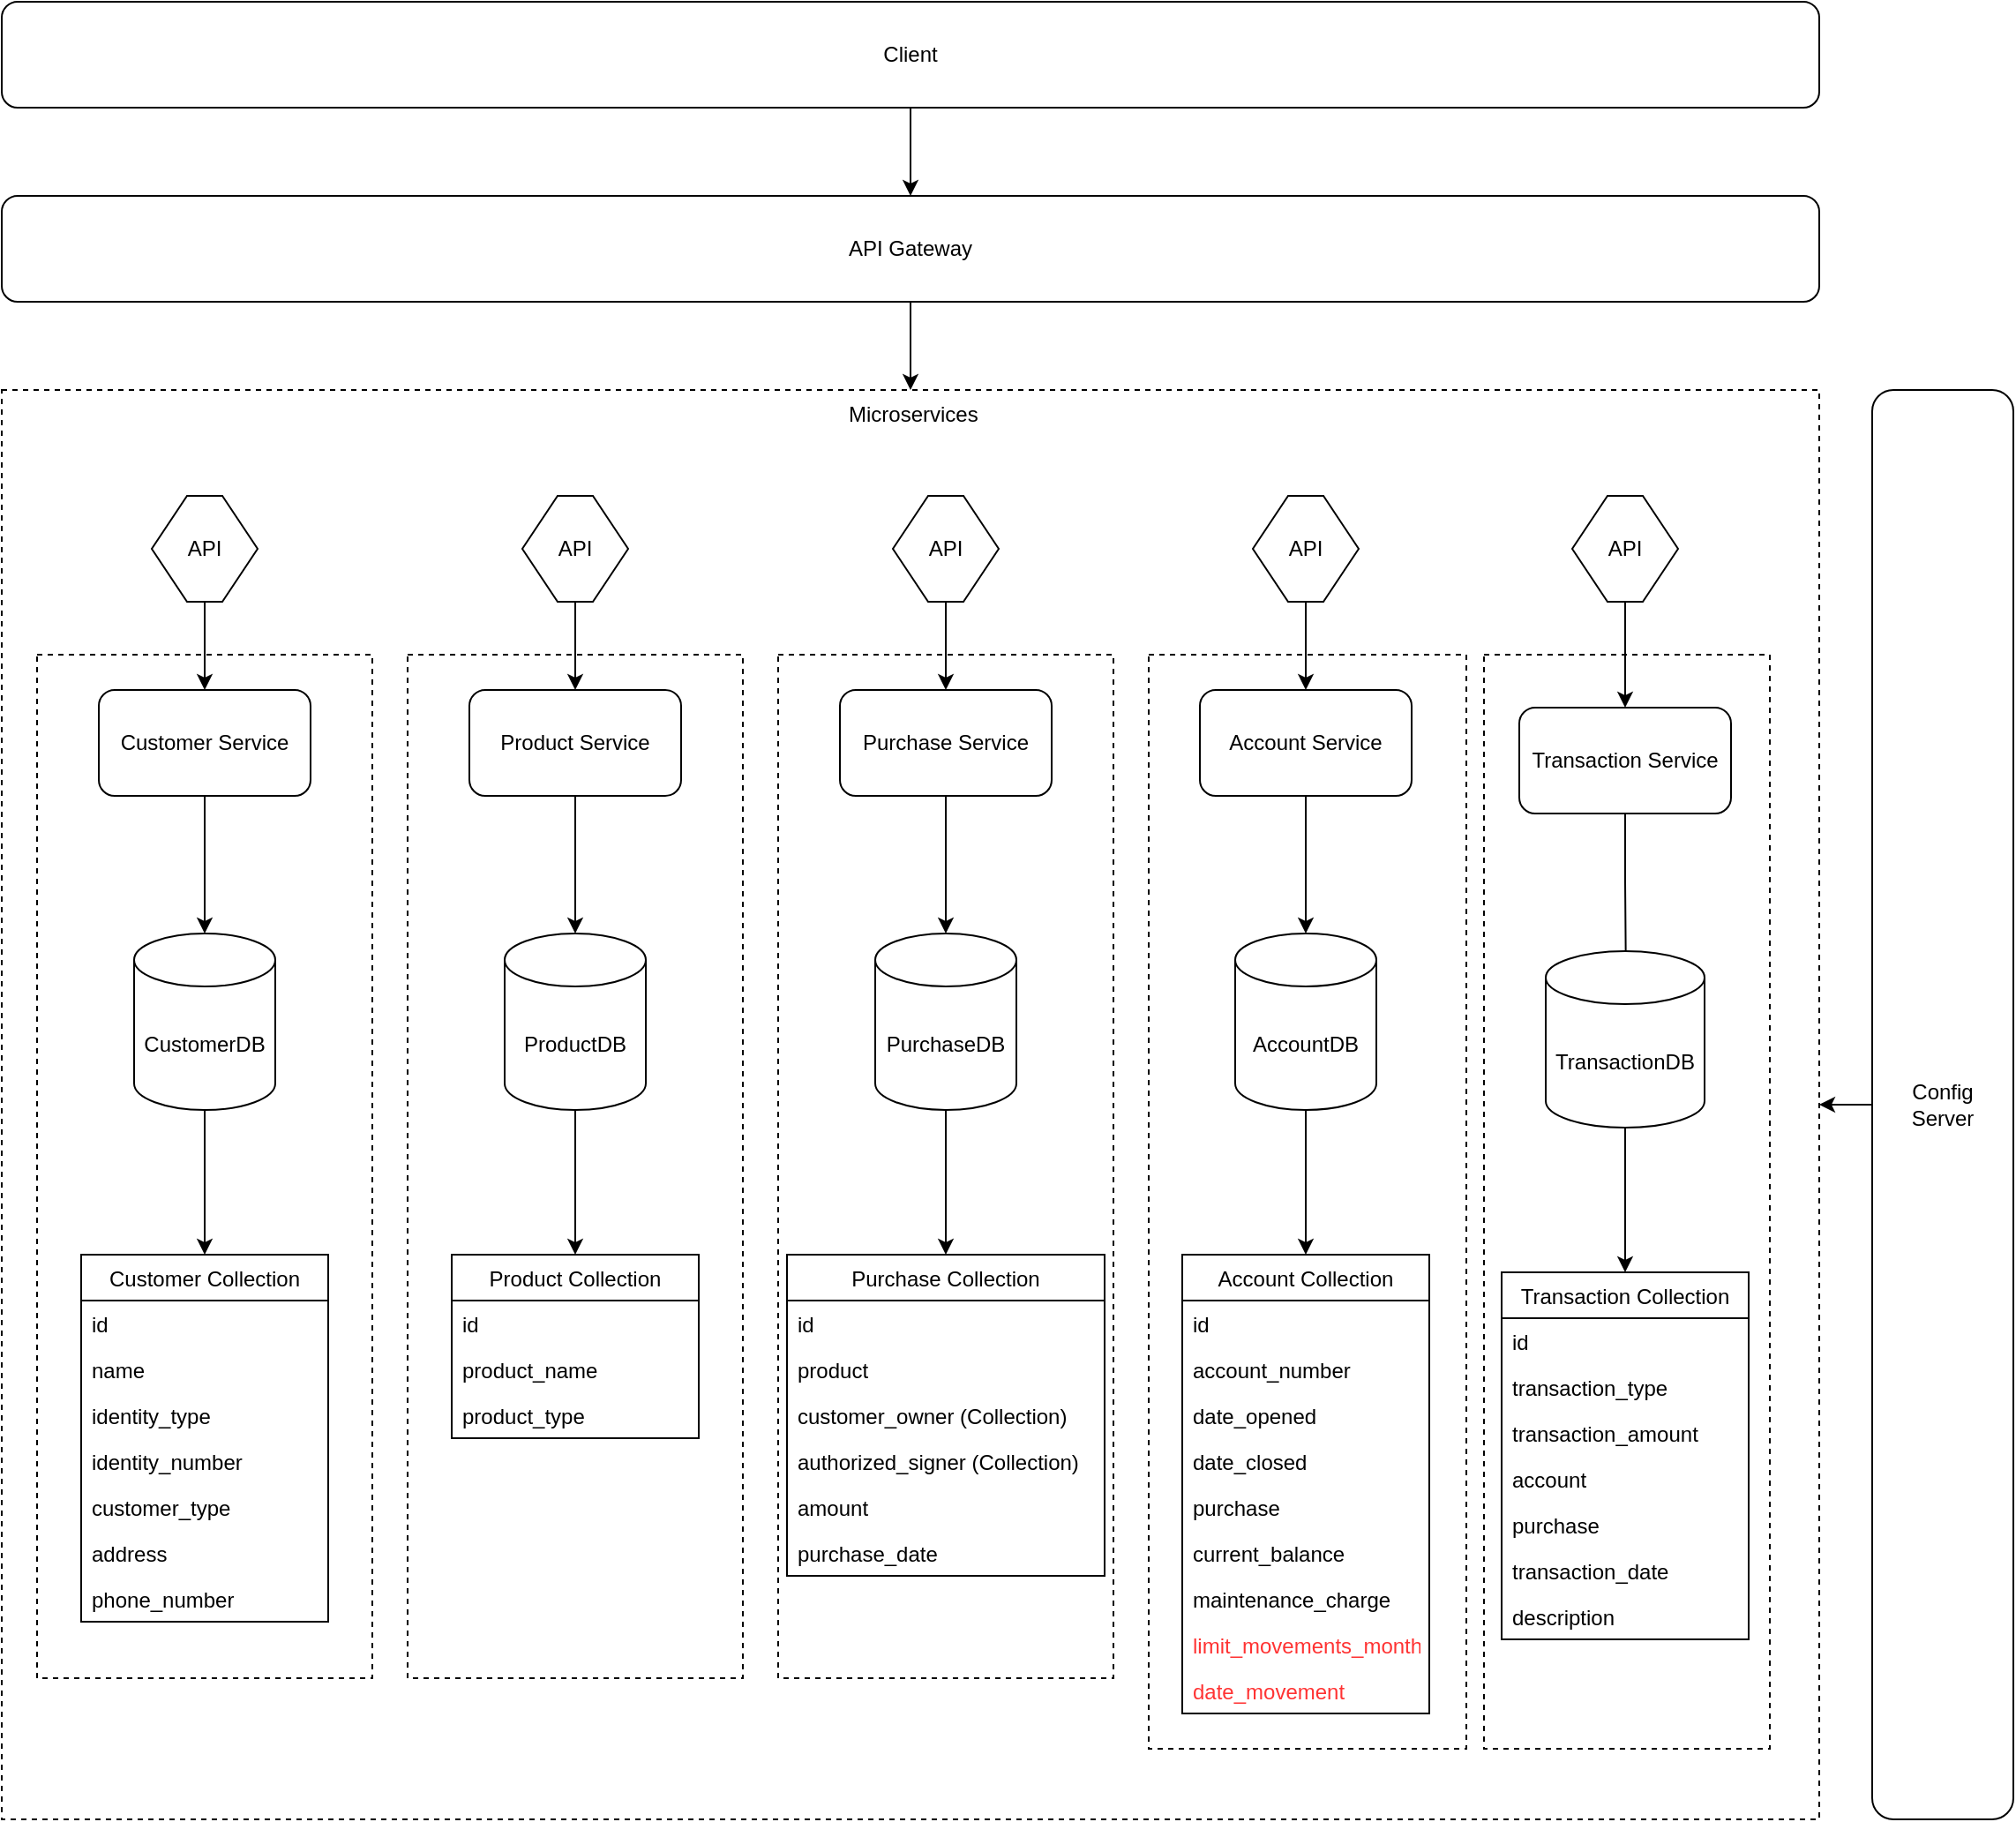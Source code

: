 <mxfile version="14.7.8" type="device"><diagram id="pKJvG7TAje2lqzDTkWY_" name="Page-1"><mxGraphModel dx="2031" dy="1134" grid="1" gridSize="10" guides="1" tooltips="1" connect="1" arrows="1" fold="1" page="1" pageScale="1" pageWidth="827" pageHeight="1169" math="0" shadow="0"><root><mxCell id="0"/><mxCell id="1" parent="0"/><mxCell id="FrY8g88zL_tF-_V9Ncqe-12" value="&amp;nbsp;Microservices" style="rounded=0;whiteSpace=wrap;html=1;align=center;verticalAlign=top;dashed=1;" vertex="1" parent="1"><mxGeometry x="80" y="260" width="1030" height="810" as="geometry"/></mxCell><mxCell id="FrY8g88zL_tF-_V9Ncqe-121" value="" style="rounded=0;whiteSpace=wrap;html=1;dashed=1;fontColor=#000000;align=center;verticalAlign=middle;" vertex="1" parent="1"><mxGeometry x="920" y="410" width="162" height="620" as="geometry"/></mxCell><mxCell id="FrY8g88zL_tF-_V9Ncqe-120" value="" style="rounded=0;whiteSpace=wrap;html=1;dashed=1;fontColor=#000000;align=center;verticalAlign=middle;" vertex="1" parent="1"><mxGeometry x="730" y="410" width="180" height="620" as="geometry"/></mxCell><mxCell id="FrY8g88zL_tF-_V9Ncqe-119" value="" style="rounded=0;whiteSpace=wrap;html=1;dashed=1;fontColor=#000000;align=center;verticalAlign=middle;" vertex="1" parent="1"><mxGeometry x="520" y="410" width="190" height="580" as="geometry"/></mxCell><mxCell id="FrY8g88zL_tF-_V9Ncqe-118" value="" style="rounded=0;whiteSpace=wrap;html=1;dashed=1;fontColor=#000000;align=center;verticalAlign=middle;" vertex="1" parent="1"><mxGeometry x="310" y="410" width="190" height="580" as="geometry"/></mxCell><mxCell id="FrY8g88zL_tF-_V9Ncqe-117" value="" style="rounded=0;whiteSpace=wrap;html=1;dashed=1;fontColor=#000000;align=center;verticalAlign=middle;" vertex="1" parent="1"><mxGeometry x="100" y="410" width="190" height="580" as="geometry"/></mxCell><mxCell id="FrY8g88zL_tF-_V9Ncqe-8" value="" style="edgeStyle=orthogonalEdgeStyle;rounded=0;orthogonalLoop=1;jettySize=auto;html=1;" edge="1" parent="1" source="FrY8g88zL_tF-_V9Ncqe-6" target="FrY8g88zL_tF-_V9Ncqe-7"><mxGeometry relative="1" as="geometry"/></mxCell><mxCell id="FrY8g88zL_tF-_V9Ncqe-6" value="Client&lt;br&gt;" style="rounded=1;whiteSpace=wrap;html=1;" vertex="1" parent="1"><mxGeometry x="80" y="40" width="1030" height="60" as="geometry"/></mxCell><mxCell id="FrY8g88zL_tF-_V9Ncqe-17" style="edgeStyle=orthogonalEdgeStyle;rounded=0;orthogonalLoop=1;jettySize=auto;html=1;entryX=0.5;entryY=0;entryDx=0;entryDy=0;" edge="1" parent="1" source="FrY8g88zL_tF-_V9Ncqe-7" target="FrY8g88zL_tF-_V9Ncqe-12"><mxGeometry relative="1" as="geometry"/></mxCell><mxCell id="FrY8g88zL_tF-_V9Ncqe-7" value="API Gateway" style="rounded=1;whiteSpace=wrap;html=1;" vertex="1" parent="1"><mxGeometry x="80" y="150" width="1030" height="60" as="geometry"/></mxCell><mxCell id="FrY8g88zL_tF-_V9Ncqe-22" style="edgeStyle=orthogonalEdgeStyle;rounded=0;orthogonalLoop=1;jettySize=auto;html=1;" edge="1" parent="1" source="FrY8g88zL_tF-_V9Ncqe-13" target="FrY8g88zL_tF-_V9Ncqe-84"><mxGeometry relative="1" as="geometry"><mxPoint x="195" y="540" as="targetPoint"/></mxGeometry></mxCell><mxCell id="FrY8g88zL_tF-_V9Ncqe-13" value="Customer Service" style="rounded=1;whiteSpace=wrap;html=1;align=center;verticalAlign=middle;" vertex="1" parent="1"><mxGeometry x="135" y="430" width="120" height="60" as="geometry"/></mxCell><mxCell id="FrY8g88zL_tF-_V9Ncqe-113" style="edgeStyle=orthogonalEdgeStyle;rounded=0;orthogonalLoop=1;jettySize=auto;html=1;entryX=0.506;entryY=0.256;entryDx=0;entryDy=0;entryPerimeter=0;fontColor=#FF3333;" edge="1" parent="1" source="FrY8g88zL_tF-_V9Ncqe-14" target="FrY8g88zL_tF-_V9Ncqe-106"><mxGeometry relative="1" as="geometry"/></mxCell><mxCell id="FrY8g88zL_tF-_V9Ncqe-14" value="Transaction Service" style="rounded=1;whiteSpace=wrap;html=1;align=center;verticalAlign=middle;" vertex="1" parent="1"><mxGeometry x="940" y="440" width="120" height="60" as="geometry"/></mxCell><mxCell id="FrY8g88zL_tF-_V9Ncqe-107" style="edgeStyle=orthogonalEdgeStyle;rounded=0;orthogonalLoop=1;jettySize=auto;html=1;exitX=0.5;exitY=1;exitDx=0;exitDy=0;fontColor=#FF3333;" edge="1" parent="1" source="FrY8g88zL_tF-_V9Ncqe-15" target="FrY8g88zL_tF-_V9Ncqe-103"><mxGeometry relative="1" as="geometry"/></mxCell><mxCell id="FrY8g88zL_tF-_V9Ncqe-15" value="Product Service" style="rounded=1;whiteSpace=wrap;html=1;align=center;verticalAlign=middle;" vertex="1" parent="1"><mxGeometry x="345" y="430" width="120" height="60" as="geometry"/></mxCell><mxCell id="FrY8g88zL_tF-_V9Ncqe-111" style="edgeStyle=orthogonalEdgeStyle;rounded=0;orthogonalLoop=1;jettySize=auto;html=1;fontColor=#FF3333;" edge="1" parent="1" source="FrY8g88zL_tF-_V9Ncqe-16" target="FrY8g88zL_tF-_V9Ncqe-105"><mxGeometry relative="1" as="geometry"/></mxCell><mxCell id="FrY8g88zL_tF-_V9Ncqe-16" value="Account Service" style="rounded=1;whiteSpace=wrap;html=1;align=center;verticalAlign=middle;" vertex="1" parent="1"><mxGeometry x="759" y="430" width="120" height="60" as="geometry"/></mxCell><mxCell id="FrY8g88zL_tF-_V9Ncqe-18" value="Customer Collection" style="swimlane;fontStyle=0;childLayout=stackLayout;horizontal=1;startSize=26;horizontalStack=0;resizeParent=1;resizeParentMax=0;resizeLast=0;collapsible=1;marginBottom=0;align=center;verticalAlign=middle;" vertex="1" parent="1"><mxGeometry x="125" y="750" width="140" height="208" as="geometry"><mxRectangle x="70" y="528" width="140" height="26" as="alternateBounds"/></mxGeometry></mxCell><mxCell id="FrY8g88zL_tF-_V9Ncqe-19" value="id" style="text;strokeColor=none;fillColor=none;align=left;verticalAlign=top;spacingLeft=4;spacingRight=4;overflow=hidden;rotatable=0;points=[[0,0.5],[1,0.5]];portConstraint=eastwest;" vertex="1" parent="FrY8g88zL_tF-_V9Ncqe-18"><mxGeometry y="26" width="140" height="26" as="geometry"/></mxCell><mxCell id="FrY8g88zL_tF-_V9Ncqe-20" value="name&#10;" style="text;strokeColor=none;fillColor=none;align=left;verticalAlign=top;spacingLeft=4;spacingRight=4;overflow=hidden;rotatable=0;points=[[0,0.5],[1,0.5]];portConstraint=eastwest;" vertex="1" parent="FrY8g88zL_tF-_V9Ncqe-18"><mxGeometry y="52" width="140" height="26" as="geometry"/></mxCell><mxCell id="FrY8g88zL_tF-_V9Ncqe-21" value="identity_type" style="text;strokeColor=none;fillColor=none;align=left;verticalAlign=top;spacingLeft=4;spacingRight=4;overflow=hidden;rotatable=0;points=[[0,0.5],[1,0.5]];portConstraint=eastwest;" vertex="1" parent="FrY8g88zL_tF-_V9Ncqe-18"><mxGeometry y="78" width="140" height="26" as="geometry"/></mxCell><mxCell id="FrY8g88zL_tF-_V9Ncqe-29" value="identity_number" style="text;strokeColor=none;fillColor=none;align=left;verticalAlign=top;spacingLeft=4;spacingRight=4;overflow=hidden;rotatable=0;points=[[0,0.5],[1,0.5]];portConstraint=eastwest;" vertex="1" parent="FrY8g88zL_tF-_V9Ncqe-18"><mxGeometry y="104" width="140" height="26" as="geometry"/></mxCell><mxCell id="FrY8g88zL_tF-_V9Ncqe-31" value="customer_type&#10;" style="text;strokeColor=none;fillColor=none;align=left;verticalAlign=top;spacingLeft=4;spacingRight=4;overflow=hidden;rotatable=0;points=[[0,0.5],[1,0.5]];portConstraint=eastwest;" vertex="1" parent="FrY8g88zL_tF-_V9Ncqe-18"><mxGeometry y="130" width="140" height="26" as="geometry"/></mxCell><mxCell id="FrY8g88zL_tF-_V9Ncqe-32" value="address&#10;" style="text;strokeColor=none;fillColor=none;align=left;verticalAlign=top;spacingLeft=4;spacingRight=4;overflow=hidden;rotatable=0;points=[[0,0.5],[1,0.5]];portConstraint=eastwest;" vertex="1" parent="FrY8g88zL_tF-_V9Ncqe-18"><mxGeometry y="156" width="140" height="26" as="geometry"/></mxCell><mxCell id="FrY8g88zL_tF-_V9Ncqe-33" value="phone_number" style="text;strokeColor=none;fillColor=none;align=left;verticalAlign=top;spacingLeft=4;spacingRight=4;overflow=hidden;rotatable=0;points=[[0,0.5],[1,0.5]];portConstraint=eastwest;" vertex="1" parent="FrY8g88zL_tF-_V9Ncqe-18"><mxGeometry y="182" width="140" height="26" as="geometry"/></mxCell><mxCell id="FrY8g88zL_tF-_V9Ncqe-23" value="Product Collection" style="swimlane;fontStyle=0;childLayout=stackLayout;horizontal=1;startSize=26;horizontalStack=0;resizeParent=1;resizeParentMax=0;resizeLast=0;collapsible=1;marginBottom=0;align=center;verticalAlign=middle;" vertex="1" parent="1"><mxGeometry x="335" y="750" width="140" height="104" as="geometry"/></mxCell><mxCell id="FrY8g88zL_tF-_V9Ncqe-25" value="id" style="text;strokeColor=none;fillColor=none;align=left;verticalAlign=top;spacingLeft=4;spacingRight=4;overflow=hidden;rotatable=0;points=[[0,0.5],[1,0.5]];portConstraint=eastwest;" vertex="1" parent="FrY8g88zL_tF-_V9Ncqe-23"><mxGeometry y="26" width="140" height="26" as="geometry"/></mxCell><mxCell id="FrY8g88zL_tF-_V9Ncqe-26" value="product_name" style="text;strokeColor=none;fillColor=none;align=left;verticalAlign=top;spacingLeft=4;spacingRight=4;overflow=hidden;rotatable=0;points=[[0,0.5],[1,0.5]];portConstraint=eastwest;" vertex="1" parent="FrY8g88zL_tF-_V9Ncqe-23"><mxGeometry y="52" width="140" height="26" as="geometry"/></mxCell><mxCell id="FrY8g88zL_tF-_V9Ncqe-44" value="product_type" style="text;strokeColor=none;fillColor=none;align=left;verticalAlign=top;spacingLeft=4;spacingRight=4;overflow=hidden;rotatable=0;points=[[0,0.5],[1,0.5]];portConstraint=eastwest;" vertex="1" parent="FrY8g88zL_tF-_V9Ncqe-23"><mxGeometry y="78" width="140" height="26" as="geometry"/></mxCell><mxCell id="FrY8g88zL_tF-_V9Ncqe-34" value="Transaction Collection" style="swimlane;fontStyle=0;childLayout=stackLayout;horizontal=1;startSize=26;horizontalStack=0;resizeParent=1;resizeParentMax=0;resizeLast=0;collapsible=1;marginBottom=0;align=center;verticalAlign=middle;" vertex="1" parent="1"><mxGeometry x="930" y="760" width="140" height="208" as="geometry"><mxRectangle x="70" y="528" width="140" height="26" as="alternateBounds"/></mxGeometry></mxCell><mxCell id="FrY8g88zL_tF-_V9Ncqe-35" value="id" style="text;strokeColor=none;fillColor=none;align=left;verticalAlign=top;spacingLeft=4;spacingRight=4;overflow=hidden;rotatable=0;points=[[0,0.5],[1,0.5]];portConstraint=eastwest;" vertex="1" parent="FrY8g88zL_tF-_V9Ncqe-34"><mxGeometry y="26" width="140" height="26" as="geometry"/></mxCell><mxCell id="FrY8g88zL_tF-_V9Ncqe-36" value="transaction_type" style="text;strokeColor=none;fillColor=none;align=left;verticalAlign=top;spacingLeft=4;spacingRight=4;overflow=hidden;rotatable=0;points=[[0,0.5],[1,0.5]];portConstraint=eastwest;" vertex="1" parent="FrY8g88zL_tF-_V9Ncqe-34"><mxGeometry y="52" width="140" height="26" as="geometry"/></mxCell><mxCell id="FrY8g88zL_tF-_V9Ncqe-37" value="transaction_amount" style="text;strokeColor=none;fillColor=none;align=left;verticalAlign=top;spacingLeft=4;spacingRight=4;overflow=hidden;rotatable=0;points=[[0,0.5],[1,0.5]];portConstraint=eastwest;" vertex="1" parent="FrY8g88zL_tF-_V9Ncqe-34"><mxGeometry y="78" width="140" height="26" as="geometry"/></mxCell><mxCell id="FrY8g88zL_tF-_V9Ncqe-38" value="account&#10;" style="text;strokeColor=none;fillColor=none;align=left;verticalAlign=top;spacingLeft=4;spacingRight=4;overflow=hidden;rotatable=0;points=[[0,0.5],[1,0.5]];portConstraint=eastwest;" vertex="1" parent="FrY8g88zL_tF-_V9Ncqe-34"><mxGeometry y="104" width="140" height="26" as="geometry"/></mxCell><mxCell id="FrY8g88zL_tF-_V9Ncqe-101" value="purchase" style="text;strokeColor=none;fillColor=none;align=left;verticalAlign=top;spacingLeft=4;spacingRight=4;overflow=hidden;rotatable=0;points=[[0,0.5],[1,0.5]];portConstraint=eastwest;" vertex="1" parent="FrY8g88zL_tF-_V9Ncqe-34"><mxGeometry y="130" width="140" height="26" as="geometry"/></mxCell><mxCell id="FrY8g88zL_tF-_V9Ncqe-80" value="transaction_date" style="text;strokeColor=none;fillColor=none;align=left;verticalAlign=top;spacingLeft=4;spacingRight=4;overflow=hidden;rotatable=0;points=[[0,0.5],[1,0.5]];portConstraint=eastwest;" vertex="1" parent="FrY8g88zL_tF-_V9Ncqe-34"><mxGeometry y="156" width="140" height="26" as="geometry"/></mxCell><mxCell id="FrY8g88zL_tF-_V9Ncqe-102" value="description" style="text;strokeColor=none;fillColor=none;align=left;verticalAlign=top;spacingLeft=4;spacingRight=4;overflow=hidden;rotatable=0;points=[[0,0.5],[1,0.5]];portConstraint=eastwest;" vertex="1" parent="FrY8g88zL_tF-_V9Ncqe-34"><mxGeometry y="182" width="140" height="26" as="geometry"/></mxCell><mxCell id="FrY8g88zL_tF-_V9Ncqe-46" value="Account Collection" style="swimlane;fontStyle=0;childLayout=stackLayout;horizontal=1;startSize=26;horizontalStack=0;resizeParent=1;resizeParentMax=0;resizeLast=0;collapsible=1;marginBottom=0;align=center;verticalAlign=middle;" vertex="1" parent="1"><mxGeometry x="749" y="750" width="140" height="260" as="geometry"><mxRectangle x="70" y="528" width="140" height="26" as="alternateBounds"/></mxGeometry></mxCell><mxCell id="FrY8g88zL_tF-_V9Ncqe-47" value="id" style="text;strokeColor=none;fillColor=none;align=left;verticalAlign=top;spacingLeft=4;spacingRight=4;overflow=hidden;rotatable=0;points=[[0,0.5],[1,0.5]];portConstraint=eastwest;" vertex="1" parent="FrY8g88zL_tF-_V9Ncqe-46"><mxGeometry y="26" width="140" height="26" as="geometry"/></mxCell><mxCell id="FrY8g88zL_tF-_V9Ncqe-48" value="account_number" style="text;strokeColor=none;fillColor=none;align=left;verticalAlign=top;spacingLeft=4;spacingRight=4;overflow=hidden;rotatable=0;points=[[0,0.5],[1,0.5]];portConstraint=eastwest;" vertex="1" parent="FrY8g88zL_tF-_V9Ncqe-46"><mxGeometry y="52" width="140" height="26" as="geometry"/></mxCell><mxCell id="FrY8g88zL_tF-_V9Ncqe-49" value="date_opened" style="text;strokeColor=none;fillColor=none;align=left;verticalAlign=top;spacingLeft=4;spacingRight=4;overflow=hidden;rotatable=0;points=[[0,0.5],[1,0.5]];portConstraint=eastwest;" vertex="1" parent="FrY8g88zL_tF-_V9Ncqe-46"><mxGeometry y="78" width="140" height="26" as="geometry"/></mxCell><mxCell id="FrY8g88zL_tF-_V9Ncqe-50" value="date_closed" style="text;strokeColor=none;fillColor=none;align=left;verticalAlign=top;spacingLeft=4;spacingRight=4;overflow=hidden;rotatable=0;points=[[0,0.5],[1,0.5]];portConstraint=eastwest;" vertex="1" parent="FrY8g88zL_tF-_V9Ncqe-46"><mxGeometry y="104" width="140" height="26" as="geometry"/></mxCell><mxCell id="FrY8g88zL_tF-_V9Ncqe-52" value="purchase" style="text;strokeColor=none;fillColor=none;align=left;verticalAlign=top;spacingLeft=4;spacingRight=4;overflow=hidden;rotatable=0;points=[[0,0.5],[1,0.5]];portConstraint=eastwest;" vertex="1" parent="FrY8g88zL_tF-_V9Ncqe-46"><mxGeometry y="130" width="140" height="26" as="geometry"/></mxCell><mxCell id="FrY8g88zL_tF-_V9Ncqe-53" value="current_balance" style="text;strokeColor=none;fillColor=none;align=left;verticalAlign=top;spacingLeft=4;spacingRight=4;overflow=hidden;rotatable=0;points=[[0,0.5],[1,0.5]];portConstraint=eastwest;" vertex="1" parent="FrY8g88zL_tF-_V9Ncqe-46"><mxGeometry y="156" width="140" height="26" as="geometry"/></mxCell><mxCell id="FrY8g88zL_tF-_V9Ncqe-87" value="maintenance_charge" style="text;strokeColor=none;fillColor=none;align=left;verticalAlign=top;spacingLeft=4;spacingRight=4;overflow=hidden;rotatable=0;points=[[0,0.5],[1,0.5]];portConstraint=eastwest;" vertex="1" parent="FrY8g88zL_tF-_V9Ncqe-46"><mxGeometry y="182" width="140" height="26" as="geometry"/></mxCell><mxCell id="FrY8g88zL_tF-_V9Ncqe-86" value="limit_movements_month" style="text;strokeColor=none;fillColor=none;align=left;verticalAlign=top;spacingLeft=4;spacingRight=4;overflow=hidden;rotatable=0;points=[[0,0.5],[1,0.5]];portConstraint=eastwest;fontColor=#FF3333;" vertex="1" parent="FrY8g88zL_tF-_V9Ncqe-46"><mxGeometry y="208" width="140" height="26" as="geometry"/></mxCell><mxCell id="FrY8g88zL_tF-_V9Ncqe-88" value="date_movement" style="text;strokeColor=none;fillColor=none;align=left;verticalAlign=top;spacingLeft=4;spacingRight=4;overflow=hidden;rotatable=0;points=[[0,0.5],[1,0.5]];portConstraint=eastwest;fontColor=#FF3333;" vertex="1" parent="FrY8g88zL_tF-_V9Ncqe-46"><mxGeometry y="234" width="140" height="26" as="geometry"/></mxCell><mxCell id="FrY8g88zL_tF-_V9Ncqe-109" style="edgeStyle=orthogonalEdgeStyle;rounded=0;orthogonalLoop=1;jettySize=auto;html=1;fontColor=#FF3333;" edge="1" parent="1" source="FrY8g88zL_tF-_V9Ncqe-60" target="FrY8g88zL_tF-_V9Ncqe-104"><mxGeometry relative="1" as="geometry"/></mxCell><mxCell id="FrY8g88zL_tF-_V9Ncqe-60" value="Purchase Service" style="rounded=1;whiteSpace=wrap;html=1;align=center;verticalAlign=middle;" vertex="1" parent="1"><mxGeometry x="555" y="430" width="120" height="60" as="geometry"/></mxCell><mxCell id="FrY8g88zL_tF-_V9Ncqe-61" value="Purchase Collection" style="swimlane;fontStyle=0;childLayout=stackLayout;horizontal=1;startSize=26;horizontalStack=0;resizeParent=1;resizeParentMax=0;resizeLast=0;collapsible=1;marginBottom=0;align=center;verticalAlign=middle;" vertex="1" parent="1"><mxGeometry x="525" y="750" width="180" height="182" as="geometry"/></mxCell><mxCell id="FrY8g88zL_tF-_V9Ncqe-62" value="id" style="text;strokeColor=none;fillColor=none;align=left;verticalAlign=top;spacingLeft=4;spacingRight=4;overflow=hidden;rotatable=0;points=[[0,0.5],[1,0.5]];portConstraint=eastwest;" vertex="1" parent="FrY8g88zL_tF-_V9Ncqe-61"><mxGeometry y="26" width="180" height="26" as="geometry"/></mxCell><mxCell id="FrY8g88zL_tF-_V9Ncqe-63" value="product" style="text;strokeColor=none;fillColor=none;align=left;verticalAlign=top;spacingLeft=4;spacingRight=4;overflow=hidden;rotatable=0;points=[[0,0.5],[1,0.5]];portConstraint=eastwest;" vertex="1" parent="FrY8g88zL_tF-_V9Ncqe-61"><mxGeometry y="52" width="180" height="26" as="geometry"/></mxCell><mxCell id="FrY8g88zL_tF-_V9Ncqe-64" value="customer_owner (Collection)" style="text;strokeColor=none;fillColor=none;align=left;verticalAlign=top;spacingLeft=4;spacingRight=4;overflow=hidden;rotatable=0;points=[[0,0.5],[1,0.5]];portConstraint=eastwest;" vertex="1" parent="FrY8g88zL_tF-_V9Ncqe-61"><mxGeometry y="78" width="180" height="26" as="geometry"/></mxCell><mxCell id="FrY8g88zL_tF-_V9Ncqe-89" value="authorized_signer (Collection)" style="text;strokeColor=none;fillColor=none;align=left;verticalAlign=top;spacingLeft=4;spacingRight=4;overflow=hidden;rotatable=0;points=[[0,0.5],[1,0.5]];portConstraint=eastwest;" vertex="1" parent="FrY8g88zL_tF-_V9Ncqe-61"><mxGeometry y="104" width="180" height="26" as="geometry"/></mxCell><mxCell id="FrY8g88zL_tF-_V9Ncqe-67" value="amount" style="text;strokeColor=none;fillColor=none;align=left;verticalAlign=top;spacingLeft=4;spacingRight=4;overflow=hidden;rotatable=0;points=[[0,0.5],[1,0.5]];portConstraint=eastwest;" vertex="1" parent="FrY8g88zL_tF-_V9Ncqe-61"><mxGeometry y="130" width="180" height="26" as="geometry"/></mxCell><mxCell id="FrY8g88zL_tF-_V9Ncqe-65" value="purchase_date" style="text;strokeColor=none;fillColor=none;align=left;verticalAlign=top;spacingLeft=4;spacingRight=4;overflow=hidden;rotatable=0;points=[[0,0.5],[1,0.5]];portConstraint=eastwest;" vertex="1" parent="FrY8g88zL_tF-_V9Ncqe-61"><mxGeometry y="156" width="180" height="26" as="geometry"/></mxCell><mxCell id="FrY8g88zL_tF-_V9Ncqe-74" style="edgeStyle=orthogonalEdgeStyle;rounded=0;orthogonalLoop=1;jettySize=auto;html=1;entryX=0.5;entryY=0;entryDx=0;entryDy=0;" edge="1" parent="1" source="FrY8g88zL_tF-_V9Ncqe-69" target="FrY8g88zL_tF-_V9Ncqe-13"><mxGeometry relative="1" as="geometry"/></mxCell><mxCell id="FrY8g88zL_tF-_V9Ncqe-69" value="API" style="shape=hexagon;perimeter=hexagonPerimeter2;whiteSpace=wrap;html=1;fixedSize=1;align=center;verticalAlign=middle;" vertex="1" parent="1"><mxGeometry x="165" y="320" width="60" height="60" as="geometry"/></mxCell><mxCell id="FrY8g88zL_tF-_V9Ncqe-75" style="edgeStyle=orthogonalEdgeStyle;rounded=0;orthogonalLoop=1;jettySize=auto;html=1;" edge="1" parent="1" source="FrY8g88zL_tF-_V9Ncqe-70" target="FrY8g88zL_tF-_V9Ncqe-15"><mxGeometry relative="1" as="geometry"/></mxCell><mxCell id="FrY8g88zL_tF-_V9Ncqe-70" value="API" style="shape=hexagon;perimeter=hexagonPerimeter2;whiteSpace=wrap;html=1;fixedSize=1;align=center;verticalAlign=middle;" vertex="1" parent="1"><mxGeometry x="375" y="320" width="60" height="60" as="geometry"/></mxCell><mxCell id="FrY8g88zL_tF-_V9Ncqe-76" style="edgeStyle=orthogonalEdgeStyle;rounded=0;orthogonalLoop=1;jettySize=auto;html=1;" edge="1" parent="1" source="FrY8g88zL_tF-_V9Ncqe-71" target="FrY8g88zL_tF-_V9Ncqe-60"><mxGeometry relative="1" as="geometry"/></mxCell><mxCell id="FrY8g88zL_tF-_V9Ncqe-71" value="API" style="shape=hexagon;perimeter=hexagonPerimeter2;whiteSpace=wrap;html=1;fixedSize=1;align=center;verticalAlign=middle;" vertex="1" parent="1"><mxGeometry x="585" y="320" width="60" height="60" as="geometry"/></mxCell><mxCell id="FrY8g88zL_tF-_V9Ncqe-77" style="edgeStyle=orthogonalEdgeStyle;rounded=0;orthogonalLoop=1;jettySize=auto;html=1;" edge="1" parent="1" source="FrY8g88zL_tF-_V9Ncqe-72" target="FrY8g88zL_tF-_V9Ncqe-14"><mxGeometry relative="1" as="geometry"/></mxCell><mxCell id="FrY8g88zL_tF-_V9Ncqe-72" value="API" style="shape=hexagon;perimeter=hexagonPerimeter2;whiteSpace=wrap;html=1;fixedSize=1;align=center;verticalAlign=middle;" vertex="1" parent="1"><mxGeometry x="970" y="320" width="60" height="60" as="geometry"/></mxCell><mxCell id="FrY8g88zL_tF-_V9Ncqe-78" style="edgeStyle=orthogonalEdgeStyle;rounded=0;orthogonalLoop=1;jettySize=auto;html=1;" edge="1" parent="1" source="FrY8g88zL_tF-_V9Ncqe-73" target="FrY8g88zL_tF-_V9Ncqe-16"><mxGeometry relative="1" as="geometry"/></mxCell><mxCell id="FrY8g88zL_tF-_V9Ncqe-73" value="API" style="shape=hexagon;perimeter=hexagonPerimeter2;whiteSpace=wrap;html=1;fixedSize=1;align=center;verticalAlign=middle;" vertex="1" parent="1"><mxGeometry x="789" y="320" width="60" height="60" as="geometry"/></mxCell><mxCell id="FrY8g88zL_tF-_V9Ncqe-85" style="edgeStyle=orthogonalEdgeStyle;rounded=0;orthogonalLoop=1;jettySize=auto;html=1;" edge="1" parent="1" source="FrY8g88zL_tF-_V9Ncqe-84" target="FrY8g88zL_tF-_V9Ncqe-18"><mxGeometry relative="1" as="geometry"/></mxCell><mxCell id="FrY8g88zL_tF-_V9Ncqe-84" value="CustomerDB" style="shape=cylinder3;whiteSpace=wrap;html=1;boundedLbl=1;backgroundOutline=1;size=15;align=center;verticalAlign=middle;" vertex="1" parent="1"><mxGeometry x="155" y="568" width="80" height="100" as="geometry"/></mxCell><mxCell id="FrY8g88zL_tF-_V9Ncqe-108" style="edgeStyle=orthogonalEdgeStyle;rounded=0;orthogonalLoop=1;jettySize=auto;html=1;entryX=0.5;entryY=0;entryDx=0;entryDy=0;fontColor=#FF3333;" edge="1" parent="1" source="FrY8g88zL_tF-_V9Ncqe-103" target="FrY8g88zL_tF-_V9Ncqe-23"><mxGeometry relative="1" as="geometry"/></mxCell><mxCell id="FrY8g88zL_tF-_V9Ncqe-103" value="ProductDB" style="shape=cylinder3;whiteSpace=wrap;html=1;boundedLbl=1;backgroundOutline=1;size=15;align=center;verticalAlign=middle;" vertex="1" parent="1"><mxGeometry x="365" y="568" width="80" height="100" as="geometry"/></mxCell><mxCell id="FrY8g88zL_tF-_V9Ncqe-110" style="edgeStyle=orthogonalEdgeStyle;rounded=0;orthogonalLoop=1;jettySize=auto;html=1;entryX=0.5;entryY=0;entryDx=0;entryDy=0;fontColor=#FF3333;" edge="1" parent="1" source="FrY8g88zL_tF-_V9Ncqe-104" target="FrY8g88zL_tF-_V9Ncqe-61"><mxGeometry relative="1" as="geometry"/></mxCell><mxCell id="FrY8g88zL_tF-_V9Ncqe-104" value="PurchaseDB" style="shape=cylinder3;whiteSpace=wrap;html=1;boundedLbl=1;backgroundOutline=1;size=15;align=center;verticalAlign=middle;" vertex="1" parent="1"><mxGeometry x="575" y="568" width="80" height="100" as="geometry"/></mxCell><mxCell id="FrY8g88zL_tF-_V9Ncqe-112" style="edgeStyle=orthogonalEdgeStyle;rounded=0;orthogonalLoop=1;jettySize=auto;html=1;fontColor=#FF3333;" edge="1" parent="1" source="FrY8g88zL_tF-_V9Ncqe-105"><mxGeometry relative="1" as="geometry"><mxPoint x="819.0" y="750.0" as="targetPoint"/></mxGeometry></mxCell><mxCell id="FrY8g88zL_tF-_V9Ncqe-105" value="AccountDB" style="shape=cylinder3;whiteSpace=wrap;html=1;boundedLbl=1;backgroundOutline=1;size=15;align=center;verticalAlign=middle;" vertex="1" parent="1"><mxGeometry x="779" y="568" width="80" height="100" as="geometry"/></mxCell><mxCell id="FrY8g88zL_tF-_V9Ncqe-114" style="edgeStyle=orthogonalEdgeStyle;rounded=0;orthogonalLoop=1;jettySize=auto;html=1;fontColor=#FF3333;" edge="1" parent="1" source="FrY8g88zL_tF-_V9Ncqe-106" target="FrY8g88zL_tF-_V9Ncqe-34"><mxGeometry relative="1" as="geometry"/></mxCell><mxCell id="FrY8g88zL_tF-_V9Ncqe-106" value="TransactionDB" style="shape=cylinder3;whiteSpace=wrap;html=1;boundedLbl=1;backgroundOutline=1;size=15;align=center;verticalAlign=middle;" vertex="1" parent="1"><mxGeometry x="955" y="578" width="90" height="100" as="geometry"/></mxCell><mxCell id="FrY8g88zL_tF-_V9Ncqe-116" style="edgeStyle=orthogonalEdgeStyle;rounded=0;orthogonalLoop=1;jettySize=auto;html=1;entryX=1;entryY=0.5;entryDx=0;entryDy=0;fontColor=#FF3333;" edge="1" parent="1" source="FrY8g88zL_tF-_V9Ncqe-115" target="FrY8g88zL_tF-_V9Ncqe-12"><mxGeometry relative="1" as="geometry"/></mxCell><mxCell id="FrY8g88zL_tF-_V9Ncqe-115" value="Config&lt;br&gt;Server" style="rounded=1;whiteSpace=wrap;html=1;align=center;verticalAlign=middle;" vertex="1" parent="1"><mxGeometry x="1140" y="260" width="80" height="810" as="geometry"/></mxCell></root></mxGraphModel></diagram></mxfile>